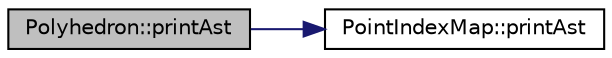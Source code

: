 digraph "Polyhedron::printAst"
{
  edge [fontname="Helvetica",fontsize="10",labelfontname="Helvetica",labelfontsize="10"];
  node [fontname="Helvetica",fontsize="10",shape=record];
  rankdir="LR";
  Node19 [label="Polyhedron::printAst",height=0.2,width=0.4,color="black", fillcolor="grey75", style="filled", fontcolor="black"];
  Node19 -> Node20 [color="midnightblue",fontsize="10",style="solid",fontname="Helvetica"];
  Node20 [label="PointIndexMap::printAst",height=0.2,width=0.4,color="black", fillcolor="white", style="filled",URL="$classPointIndexMap.html#a41743c58b79a27bbf8631b46c05380f9",tooltip="Generate AST output for this object. "];
}
